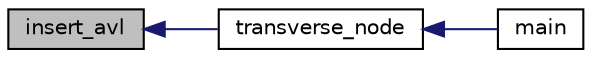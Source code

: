digraph "insert_avl"
{
  edge [fontname="Helvetica",fontsize="10",labelfontname="Helvetica",labelfontsize="10"];
  node [fontname="Helvetica",fontsize="10",shape=record];
  rankdir="LR";
  Node15 [label="insert_avl",height=0.2,width=0.4,color="black", fillcolor="grey75", style="filled", fontcolor="black"];
  Node15 -> Node16 [dir="back",color="midnightblue",fontsize="10",style="solid",fontname="Helvetica"];
  Node16 [label="transverse_node",height=0.2,width=0.4,color="black", fillcolor="white", style="filled",URL="$problem__1_8c_09_09.html#adf38af92ad12705aa7607a48d0c8c125"];
  Node16 -> Node17 [dir="back",color="midnightblue",fontsize="10",style="solid",fontname="Helvetica"];
  Node17 [label="main",height=0.2,width=0.4,color="black", fillcolor="white", style="filled",URL="$problem__1_8c_09_09.html#ae66f6b31b5ad750f1fe042a706a4e3d4"];
}
